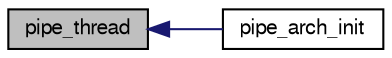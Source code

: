 digraph "pipe_thread"
{
  edge [fontname="FreeSans",fontsize="10",labelfontname="FreeSans",labelfontsize="10"];
  node [fontname="FreeSans",fontsize="10",shape=record];
  rankdir="LR";
  Node1 [label="pipe_thread",height=0.2,width=0.4,color="black", fillcolor="grey75", style="filled", fontcolor="black"];
  Node1 -> Node2 [dir="back",color="midnightblue",fontsize="10",style="solid",fontname="FreeSans"];
  Node2 [label="pipe_arch_init",height=0.2,width=0.4,color="black", fillcolor="white", style="filled",URL="$sim_2mcu__periph_2pipe__arch_8c.html#a77593bf739144ac35c87e55646a93685"];
}
